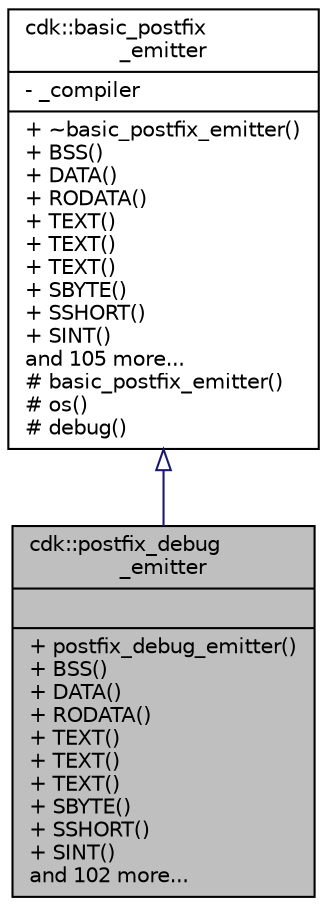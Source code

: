digraph "cdk::postfix_debug_emitter"
{
 // INTERACTIVE_SVG=YES
 // LATEX_PDF_SIZE
  edge [fontname="Helvetica",fontsize="10",labelfontname="Helvetica",labelfontsize="10"];
  node [fontname="Helvetica",fontsize="10",shape=record];
  Node1 [label="{cdk::postfix_debug\l_emitter\n||+ postfix_debug_emitter()\l+ BSS()\l+ DATA()\l+ RODATA()\l+ TEXT()\l+ TEXT()\l+ TEXT()\l+ SBYTE()\l+ SSHORT()\l+ SINT()\land 102 more...\l}",height=0.2,width=0.4,color="black", fillcolor="grey75", style="filled", fontcolor="black",tooltip=" "];
  Node2 -> Node1 [dir="back",color="midnightblue",fontsize="10",style="solid",arrowtail="onormal"];
  Node2 [label="{cdk::basic_postfix\l_emitter\n|- _compiler\l|+ ~basic_postfix_emitter()\l+ BSS()\l+ DATA()\l+ RODATA()\l+ TEXT()\l+ TEXT()\l+ TEXT()\l+ SBYTE()\l+ SSHORT()\l+ SINT()\land 105 more...\l# basic_postfix_emitter()\l# os()\l# debug()\l}",height=0.2,width=0.4,color="black", fillcolor="white", style="filled",URL="$classcdk_1_1basic__postfix__emitter.html",tooltip=" "];
}
